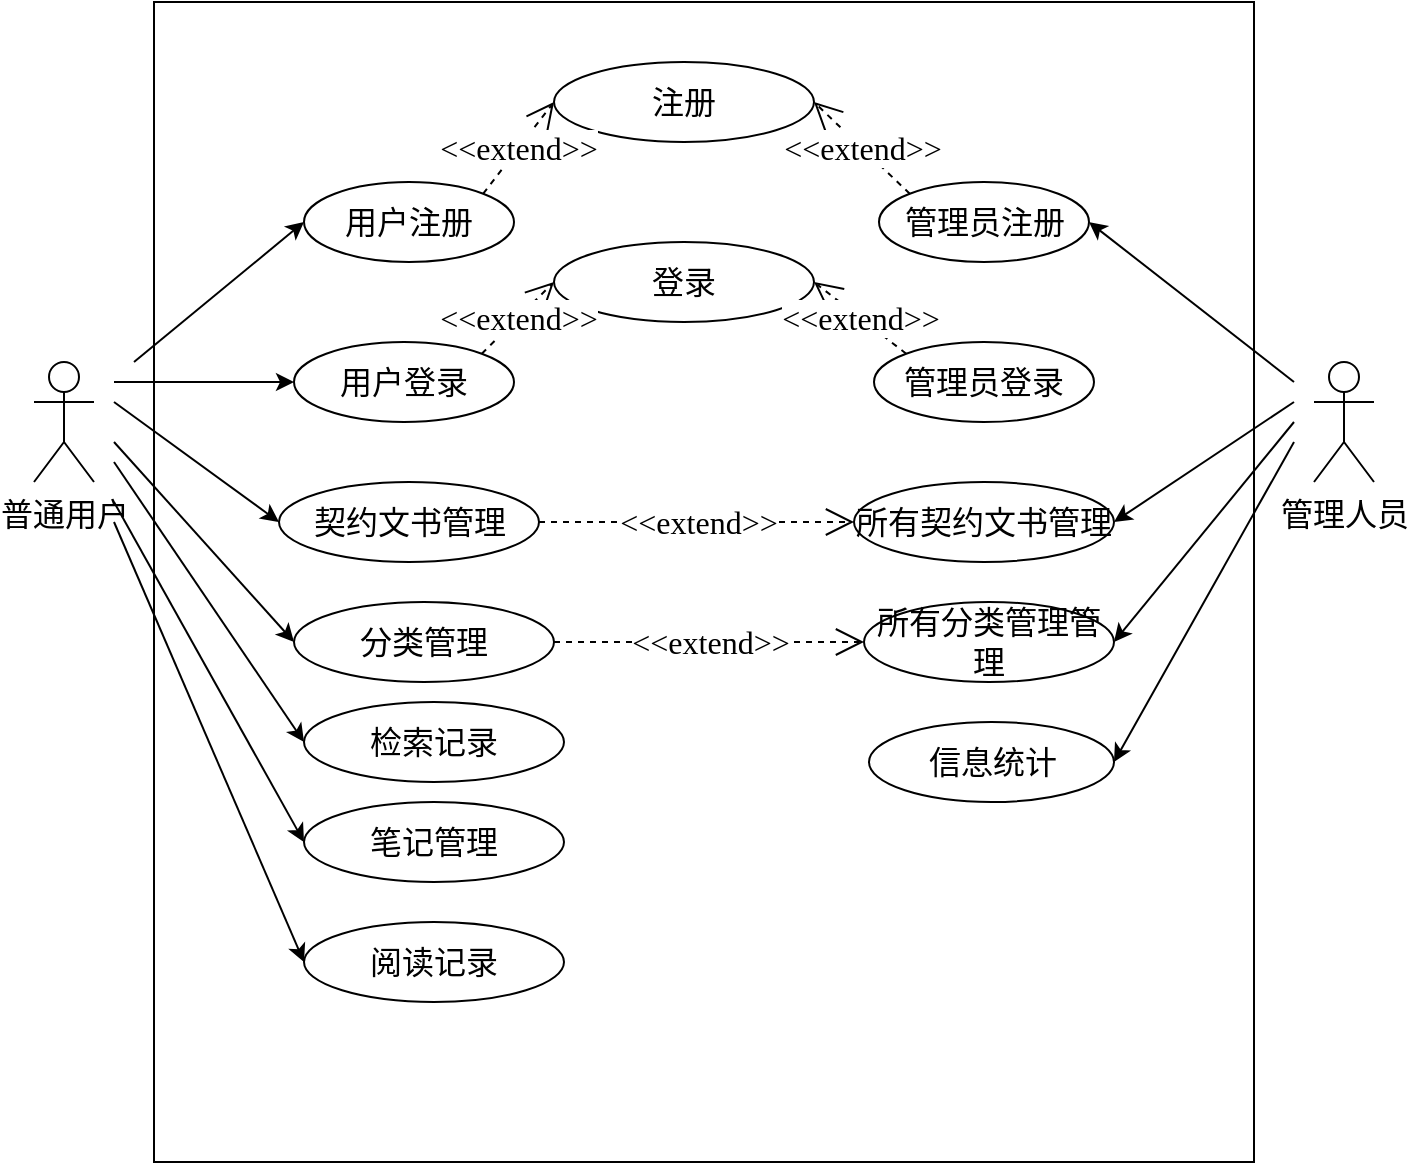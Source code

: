 <mxfile version="20.3.0" type="device"><diagram id="g9TfvXxNeeDeURCJ2l86" name="第 1 页"><mxGraphModel dx="1038" dy="641" grid="1" gridSize="10" guides="1" tooltips="1" connect="1" arrows="1" fold="1" page="1" pageScale="1" pageWidth="827" pageHeight="1169" math="0" shadow="0"><root><mxCell id="0"/><mxCell id="1" parent="0"/><mxCell id="ypnw5N8OuEDiotDxCDBG-1" value="普通用户" style="shape=umlActor;verticalLabelPosition=bottom;verticalAlign=top;html=1;outlineConnect=0;fontFamily=Times New Roman;fontSize=16;" parent="1" vertex="1"><mxGeometry x="100" y="220" width="30" height="60" as="geometry"/></mxCell><mxCell id="ypnw5N8OuEDiotDxCDBG-2" value="管理人员" style="shape=umlActor;verticalLabelPosition=bottom;verticalAlign=top;html=1;outlineConnect=0;fontFamily=Times New Roman;fontSize=16;" parent="1" vertex="1"><mxGeometry x="740" y="220" width="30" height="60" as="geometry"/></mxCell><mxCell id="ypnw5N8OuEDiotDxCDBG-3" value="" style="rounded=0;whiteSpace=wrap;html=1;fontFamily=Times New Roman;fontSize=16;" parent="1" vertex="1"><mxGeometry x="160" y="40" width="550" height="580" as="geometry"/></mxCell><mxCell id="ypnw5N8OuEDiotDxCDBG-4" value="用户登录" style="ellipse;whiteSpace=wrap;html=1;fontFamily=Times New Roman;fontSize=16;" parent="1" vertex="1"><mxGeometry x="230" y="210" width="110" height="40" as="geometry"/></mxCell><mxCell id="ypnw5N8OuEDiotDxCDBG-5" value="用户注册" style="ellipse;whiteSpace=wrap;html=1;fontFamily=Times New Roman;fontSize=16;" parent="1" vertex="1"><mxGeometry x="235" y="130" width="105" height="40" as="geometry"/></mxCell><mxCell id="ypnw5N8OuEDiotDxCDBG-6" value="管理员登录" style="ellipse;whiteSpace=wrap;html=1;fontFamily=Times New Roman;fontSize=16;" parent="1" vertex="1"><mxGeometry x="520" y="210" width="110" height="40" as="geometry"/></mxCell><mxCell id="ypnw5N8OuEDiotDxCDBG-7" value="注册" style="ellipse;whiteSpace=wrap;html=1;fontFamily=Times New Roman;fontSize=16;" parent="1" vertex="1"><mxGeometry x="360" y="70" width="130" height="40" as="geometry"/></mxCell><mxCell id="ypnw5N8OuEDiotDxCDBG-13" value="管理员注册" style="ellipse;whiteSpace=wrap;html=1;fontFamily=Times New Roman;fontSize=16;" parent="1" vertex="1"><mxGeometry x="522.5" y="130" width="105" height="40" as="geometry"/></mxCell><mxCell id="ypnw5N8OuEDiotDxCDBG-14" value="" style="endArrow=classic;html=1;rounded=0;entryX=0;entryY=0.5;entryDx=0;entryDy=0;fontFamily=Times New Roman;fontSize=16;" parent="1" target="ypnw5N8OuEDiotDxCDBG-4" edge="1"><mxGeometry width="50" height="50" relative="1" as="geometry"><mxPoint x="140" y="230" as="sourcePoint"/><mxPoint x="440" y="300" as="targetPoint"/></mxGeometry></mxCell><mxCell id="ypnw5N8OuEDiotDxCDBG-15" value="登录" style="ellipse;whiteSpace=wrap;html=1;fontFamily=Times New Roman;fontSize=16;" parent="1" vertex="1"><mxGeometry x="360" y="160" width="130" height="40" as="geometry"/></mxCell><mxCell id="ypnw5N8OuEDiotDxCDBG-16" value="&amp;lt;&amp;lt;extend&amp;gt;&amp;gt;" style="endArrow=open;endSize=12;dashed=1;html=1;rounded=0;exitX=1;exitY=0;exitDx=0;exitDy=0;entryX=0;entryY=0.5;entryDx=0;entryDy=0;fontFamily=Times New Roman;fontSize=16;" parent="1" source="ypnw5N8OuEDiotDxCDBG-4" target="ypnw5N8OuEDiotDxCDBG-15" edge="1"><mxGeometry width="160" relative="1" as="geometry"><mxPoint x="330" y="330" as="sourcePoint"/><mxPoint x="490" y="330" as="targetPoint"/></mxGeometry></mxCell><mxCell id="ypnw5N8OuEDiotDxCDBG-17" value="&amp;lt;&amp;lt;extend&amp;gt;&amp;gt;" style="endArrow=open;endSize=12;dashed=1;html=1;rounded=0;exitX=0;exitY=0;exitDx=0;exitDy=0;entryX=1;entryY=0.5;entryDx=0;entryDy=0;fontFamily=Times New Roman;fontSize=16;" parent="1" source="ypnw5N8OuEDiotDxCDBG-6" target="ypnw5N8OuEDiotDxCDBG-15" edge="1"><mxGeometry width="160" relative="1" as="geometry"><mxPoint x="295" y="220" as="sourcePoint"/><mxPoint x="370.0" y="190" as="targetPoint"/></mxGeometry></mxCell><mxCell id="ypnw5N8OuEDiotDxCDBG-18" value="&amp;lt;&amp;lt;extend&amp;gt;&amp;gt;" style="endArrow=open;endSize=12;dashed=1;html=1;rounded=0;exitX=1;exitY=0;exitDx=0;exitDy=0;entryX=0;entryY=0.5;entryDx=0;entryDy=0;fontFamily=Times New Roman;fontSize=16;" parent="1" source="ypnw5N8OuEDiotDxCDBG-5" target="ypnw5N8OuEDiotDxCDBG-7" edge="1"><mxGeometry width="160" relative="1" as="geometry"><mxPoint x="305" y="230" as="sourcePoint"/><mxPoint x="380.0" y="200" as="targetPoint"/></mxGeometry></mxCell><mxCell id="ypnw5N8OuEDiotDxCDBG-19" value="&amp;lt;&amp;lt;extend&amp;gt;&amp;gt;" style="endArrow=open;endSize=12;dashed=1;html=1;rounded=0;exitX=0;exitY=0;exitDx=0;exitDy=0;entryX=1;entryY=0.5;entryDx=0;entryDy=0;fontFamily=Times New Roman;fontSize=16;" parent="1" source="ypnw5N8OuEDiotDxCDBG-13" target="ypnw5N8OuEDiotDxCDBG-7" edge="1"><mxGeometry width="160" relative="1" as="geometry"><mxPoint x="315" y="240" as="sourcePoint"/><mxPoint x="390.0" y="210" as="targetPoint"/></mxGeometry></mxCell><mxCell id="ypnw5N8OuEDiotDxCDBG-20" value="" style="endArrow=classic;html=1;rounded=0;entryX=0;entryY=0.5;entryDx=0;entryDy=0;fontFamily=Times New Roman;fontSize=16;" parent="1" target="ypnw5N8OuEDiotDxCDBG-5" edge="1"><mxGeometry width="50" height="50" relative="1" as="geometry"><mxPoint x="150" y="220" as="sourcePoint"/><mxPoint x="370" y="290" as="targetPoint"/></mxGeometry></mxCell><mxCell id="ypnw5N8OuEDiotDxCDBG-21" value="" style="endArrow=classic;html=1;rounded=0;entryX=1;entryY=0.5;entryDx=0;entryDy=0;fontFamily=Times New Roman;fontSize=16;" parent="1" target="ypnw5N8OuEDiotDxCDBG-13" edge="1"><mxGeometry width="50" height="50" relative="1" as="geometry"><mxPoint x="730" y="230" as="sourcePoint"/><mxPoint x="370" y="290" as="targetPoint"/></mxGeometry></mxCell><mxCell id="ypnw5N8OuEDiotDxCDBG-22" value="契约文书管理" style="ellipse;whiteSpace=wrap;html=1;fontFamily=Times New Roman;fontSize=16;" parent="1" vertex="1"><mxGeometry x="222.5" y="280" width="130" height="40" as="geometry"/></mxCell><mxCell id="ypnw5N8OuEDiotDxCDBG-23" value="笔记管理" style="ellipse;whiteSpace=wrap;html=1;fontFamily=Times New Roman;fontSize=16;" parent="1" vertex="1"><mxGeometry x="235" y="440" width="130" height="40" as="geometry"/></mxCell><mxCell id="ypnw5N8OuEDiotDxCDBG-24" value="检索记录" style="ellipse;whiteSpace=wrap;html=1;fontFamily=Times New Roman;fontSize=16;" parent="1" vertex="1"><mxGeometry x="235" y="390" width="130" height="40" as="geometry"/></mxCell><mxCell id="ypnw5N8OuEDiotDxCDBG-25" value="分类管理" style="ellipse;whiteSpace=wrap;html=1;fontFamily=Times New Roman;fontSize=16;" parent="1" vertex="1"><mxGeometry x="230" y="340" width="130" height="40" as="geometry"/></mxCell><mxCell id="ypnw5N8OuEDiotDxCDBG-26" value="阅读记录" style="ellipse;whiteSpace=wrap;html=1;fontFamily=Times New Roman;fontSize=16;" parent="1" vertex="1"><mxGeometry x="235" y="500" width="130" height="40" as="geometry"/></mxCell><mxCell id="ypnw5N8OuEDiotDxCDBG-27" value="" style="endArrow=classic;html=1;rounded=0;entryX=0;entryY=0.5;entryDx=0;entryDy=0;fontFamily=Times New Roman;fontSize=16;" parent="1" target="ypnw5N8OuEDiotDxCDBG-22" edge="1"><mxGeometry width="50" height="50" relative="1" as="geometry"><mxPoint x="140" y="240" as="sourcePoint"/><mxPoint x="370" y="290" as="targetPoint"/></mxGeometry></mxCell><mxCell id="ypnw5N8OuEDiotDxCDBG-28" value="" style="endArrow=classic;html=1;rounded=0;entryX=0;entryY=0.5;entryDx=0;entryDy=0;fontFamily=Times New Roman;fontSize=16;" parent="1" target="ypnw5N8OuEDiotDxCDBG-23" edge="1"><mxGeometry width="50" height="50" relative="1" as="geometry"><mxPoint x="140" y="290" as="sourcePoint"/><mxPoint x="370" y="290" as="targetPoint"/></mxGeometry></mxCell><mxCell id="ypnw5N8OuEDiotDxCDBG-29" value="" style="endArrow=classic;html=1;rounded=0;entryX=0;entryY=0.5;entryDx=0;entryDy=0;fontFamily=Times New Roman;fontSize=16;" parent="1" target="ypnw5N8OuEDiotDxCDBG-24" edge="1"><mxGeometry width="50" height="50" relative="1" as="geometry"><mxPoint x="140" y="270" as="sourcePoint"/><mxPoint x="370" y="290" as="targetPoint"/></mxGeometry></mxCell><mxCell id="ypnw5N8OuEDiotDxCDBG-31" value="" style="endArrow=classic;html=1;rounded=0;entryX=0;entryY=0.5;entryDx=0;entryDy=0;fontFamily=Times New Roman;fontSize=16;" parent="1" target="ypnw5N8OuEDiotDxCDBG-25" edge="1"><mxGeometry width="50" height="50" relative="1" as="geometry"><mxPoint x="140" y="260" as="sourcePoint"/><mxPoint x="370" y="290" as="targetPoint"/></mxGeometry></mxCell><mxCell id="ypnw5N8OuEDiotDxCDBG-32" value="" style="endArrow=classic;html=1;rounded=0;entryX=0;entryY=0.5;entryDx=0;entryDy=0;fontFamily=Times New Roman;fontSize=16;" parent="1" target="ypnw5N8OuEDiotDxCDBG-26" edge="1"><mxGeometry width="50" height="50" relative="1" as="geometry"><mxPoint x="140" y="300" as="sourcePoint"/><mxPoint x="370" y="290" as="targetPoint"/></mxGeometry></mxCell><mxCell id="ypnw5N8OuEDiotDxCDBG-33" value="所有契约文书管理" style="ellipse;whiteSpace=wrap;html=1;fontFamily=Times New Roman;fontSize=16;" parent="1" vertex="1"><mxGeometry x="510" y="280" width="130" height="40" as="geometry"/></mxCell><mxCell id="ypnw5N8OuEDiotDxCDBG-34" value="&amp;lt;&amp;lt;extend&amp;gt;&amp;gt;" style="endArrow=open;endSize=12;dashed=1;html=1;rounded=0;exitX=1;exitY=0.5;exitDx=0;exitDy=0;entryX=0;entryY=0.5;entryDx=0;entryDy=0;fontFamily=Times New Roman;fontSize=16;" parent="1" source="ypnw5N8OuEDiotDxCDBG-22" target="ypnw5N8OuEDiotDxCDBG-33" edge="1"><mxGeometry width="160" relative="1" as="geometry"><mxPoint x="333.814" y="225.83" as="sourcePoint"/><mxPoint x="370.0" y="190" as="targetPoint"/></mxGeometry></mxCell><mxCell id="ypnw5N8OuEDiotDxCDBG-35" value="" style="endArrow=classic;html=1;rounded=0;entryX=1;entryY=0.5;entryDx=0;entryDy=0;fontFamily=Times New Roman;fontSize=16;" parent="1" target="ypnw5N8OuEDiotDxCDBG-33" edge="1"><mxGeometry width="50" height="50" relative="1" as="geometry"><mxPoint x="730" y="240" as="sourcePoint"/><mxPoint x="370" y="290" as="targetPoint"/></mxGeometry></mxCell><mxCell id="ypnw5N8OuEDiotDxCDBG-36" value="所有分类管理管理" style="ellipse;whiteSpace=wrap;html=1;fontFamily=Times New Roman;fontSize=16;" parent="1" vertex="1"><mxGeometry x="515" y="340" width="125" height="40" as="geometry"/></mxCell><mxCell id="ypnw5N8OuEDiotDxCDBG-37" value="&amp;lt;&amp;lt;extend&amp;gt;&amp;gt;" style="endArrow=open;endSize=12;dashed=1;html=1;rounded=0;exitX=1;exitY=0.5;exitDx=0;exitDy=0;entryX=0;entryY=0.5;entryDx=0;entryDy=0;fontFamily=Times New Roman;fontSize=16;" parent="1" source="ypnw5N8OuEDiotDxCDBG-25" target="ypnw5N8OuEDiotDxCDBG-36" edge="1"><mxGeometry width="160" relative="1" as="geometry"><mxPoint x="362.5" y="310" as="sourcePoint"/><mxPoint x="520" y="310" as="targetPoint"/></mxGeometry></mxCell><mxCell id="ypnw5N8OuEDiotDxCDBG-38" value="" style="endArrow=classic;html=1;rounded=0;entryX=1;entryY=0.5;entryDx=0;entryDy=0;fontFamily=Times New Roman;fontSize=16;" parent="1" target="ypnw5N8OuEDiotDxCDBG-36" edge="1"><mxGeometry width="50" height="50" relative="1" as="geometry"><mxPoint x="730" y="250" as="sourcePoint"/><mxPoint x="370" y="290" as="targetPoint"/></mxGeometry></mxCell><mxCell id="ypnw5N8OuEDiotDxCDBG-39" value="信息统计" style="ellipse;whiteSpace=wrap;html=1;fontFamily=Times New Roman;fontSize=16;" parent="1" vertex="1"><mxGeometry x="517.5" y="400" width="122.5" height="40" as="geometry"/></mxCell><mxCell id="ypnw5N8OuEDiotDxCDBG-40" value="" style="endArrow=classic;html=1;rounded=0;entryX=1;entryY=0.5;entryDx=0;entryDy=0;fontFamily=Times New Roman;fontSize=16;" parent="1" target="ypnw5N8OuEDiotDxCDBG-39" edge="1"><mxGeometry width="50" height="50" relative="1" as="geometry"><mxPoint x="730" y="260" as="sourcePoint"/><mxPoint x="370" y="290" as="targetPoint"/></mxGeometry></mxCell></root></mxGraphModel></diagram></mxfile>